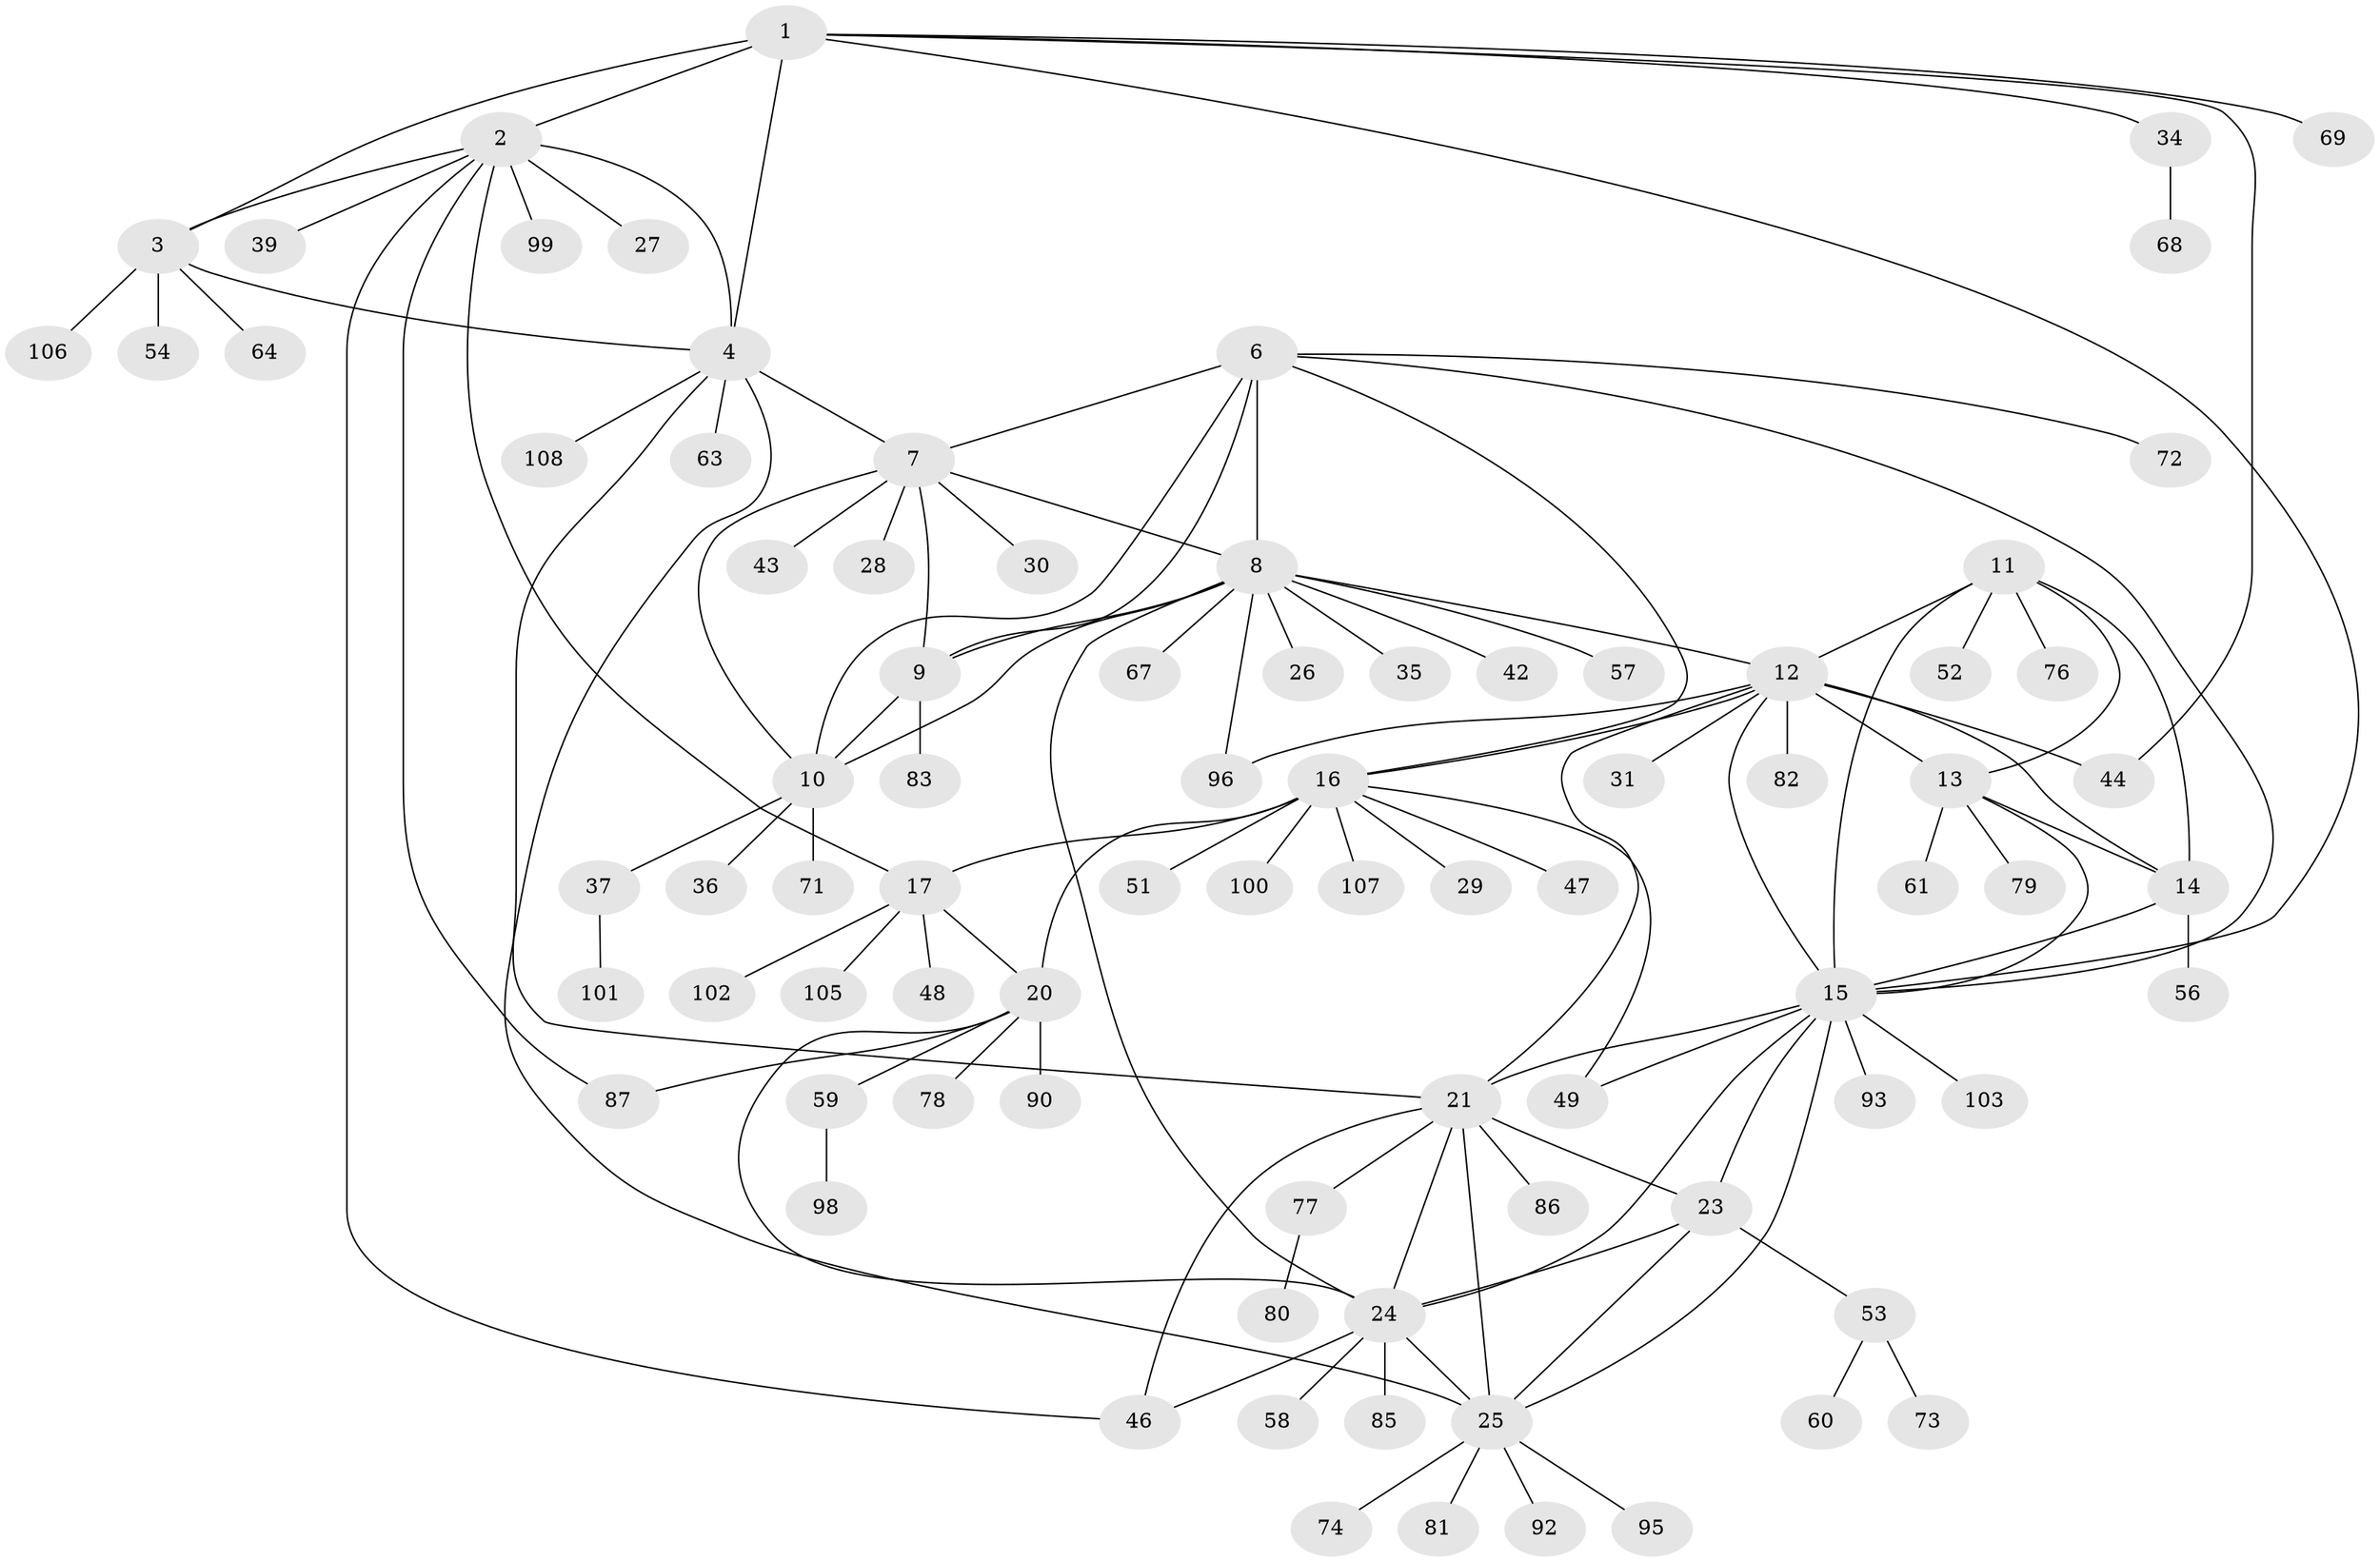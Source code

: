 // original degree distribution, {5: 0.02702702702702703, 11: 0.009009009009009009, 8: 0.05405405405405406, 9: 0.05405405405405406, 7: 0.02702702702702703, 13: 0.009009009009009009, 10: 0.009009009009009009, 6: 0.036036036036036036, 1: 0.5855855855855856, 2: 0.12612612612612611, 3: 0.04504504504504504, 4: 0.018018018018018018}
// Generated by graph-tools (version 1.1) at 2025/42/03/06/25 10:42:15]
// undirected, 84 vertices, 120 edges
graph export_dot {
graph [start="1"]
  node [color=gray90,style=filled];
  1 [super="+5"];
  2 [super="+55"];
  3 [super="+75"];
  4 [super="+89"];
  6 [super="+38"];
  7 [super="+97"];
  8 [super="+70"];
  9;
  10 [super="+91"];
  11 [super="+50"];
  12 [super="+40"];
  13;
  14 [super="+66"];
  15 [super="+22"];
  16 [super="+19"];
  17 [super="+18"];
  20 [super="+33"];
  21 [super="+41"];
  23;
  24 [super="+45"];
  25 [super="+32"];
  26;
  27;
  28;
  29 [super="+65"];
  30;
  31 [super="+111"];
  34 [super="+88"];
  35;
  36;
  37 [super="+84"];
  39;
  42;
  43;
  44;
  46 [super="+109"];
  47;
  48;
  49;
  51;
  52;
  53 [super="+62"];
  54;
  56;
  57;
  58;
  59;
  60;
  61;
  63;
  64;
  67;
  68;
  69;
  71;
  72;
  73;
  74;
  76;
  77 [super="+110"];
  78;
  79;
  80;
  81;
  82 [super="+94"];
  83;
  85;
  86;
  87;
  90;
  92;
  93;
  95;
  96;
  98;
  99;
  100;
  101;
  102 [super="+104"];
  103;
  105;
  106;
  107;
  108;
  1 -- 2 [weight=2];
  1 -- 3 [weight=2];
  1 -- 4 [weight=2];
  1 -- 44;
  1 -- 34;
  1 -- 69;
  1 -- 15;
  2 -- 3;
  2 -- 4;
  2 -- 27;
  2 -- 39;
  2 -- 46;
  2 -- 87;
  2 -- 99;
  2 -- 17;
  3 -- 4;
  3 -- 54;
  3 -- 64;
  3 -- 106;
  4 -- 7;
  4 -- 21;
  4 -- 63;
  4 -- 108;
  4 -- 25;
  6 -- 7;
  6 -- 8;
  6 -- 9;
  6 -- 10;
  6 -- 72;
  6 -- 15;
  6 -- 16;
  7 -- 8;
  7 -- 9;
  7 -- 10;
  7 -- 28;
  7 -- 30;
  7 -- 43;
  8 -- 9;
  8 -- 10;
  8 -- 12;
  8 -- 26;
  8 -- 35;
  8 -- 42;
  8 -- 57;
  8 -- 67;
  8 -- 96;
  8 -- 24;
  9 -- 10;
  9 -- 83;
  10 -- 36;
  10 -- 37;
  10 -- 71;
  11 -- 12;
  11 -- 13;
  11 -- 14;
  11 -- 15;
  11 -- 52;
  11 -- 76;
  12 -- 13;
  12 -- 14;
  12 -- 15;
  12 -- 31;
  12 -- 44;
  12 -- 96;
  12 -- 16 [weight=2];
  12 -- 82;
  12 -- 21;
  13 -- 14;
  13 -- 15;
  13 -- 61;
  13 -- 79;
  14 -- 15;
  14 -- 56;
  15 -- 49;
  15 -- 103;
  15 -- 21;
  15 -- 23;
  15 -- 24;
  15 -- 25;
  15 -- 93;
  16 -- 17 [weight=4];
  16 -- 20 [weight=2];
  16 -- 29;
  16 -- 47;
  16 -- 100;
  16 -- 107;
  16 -- 49;
  16 -- 51;
  17 -- 20 [weight=2];
  17 -- 48;
  17 -- 105;
  17 -- 102;
  20 -- 24;
  20 -- 59;
  20 -- 78;
  20 -- 90;
  20 -- 87;
  21 -- 23;
  21 -- 24;
  21 -- 25;
  21 -- 77;
  21 -- 86;
  21 -- 46;
  23 -- 24;
  23 -- 25;
  23 -- 53;
  24 -- 25;
  24 -- 46;
  24 -- 58;
  24 -- 85;
  25 -- 74;
  25 -- 81;
  25 -- 92;
  25 -- 95;
  34 -- 68;
  37 -- 101;
  53 -- 60;
  53 -- 73;
  59 -- 98;
  77 -- 80;
}
